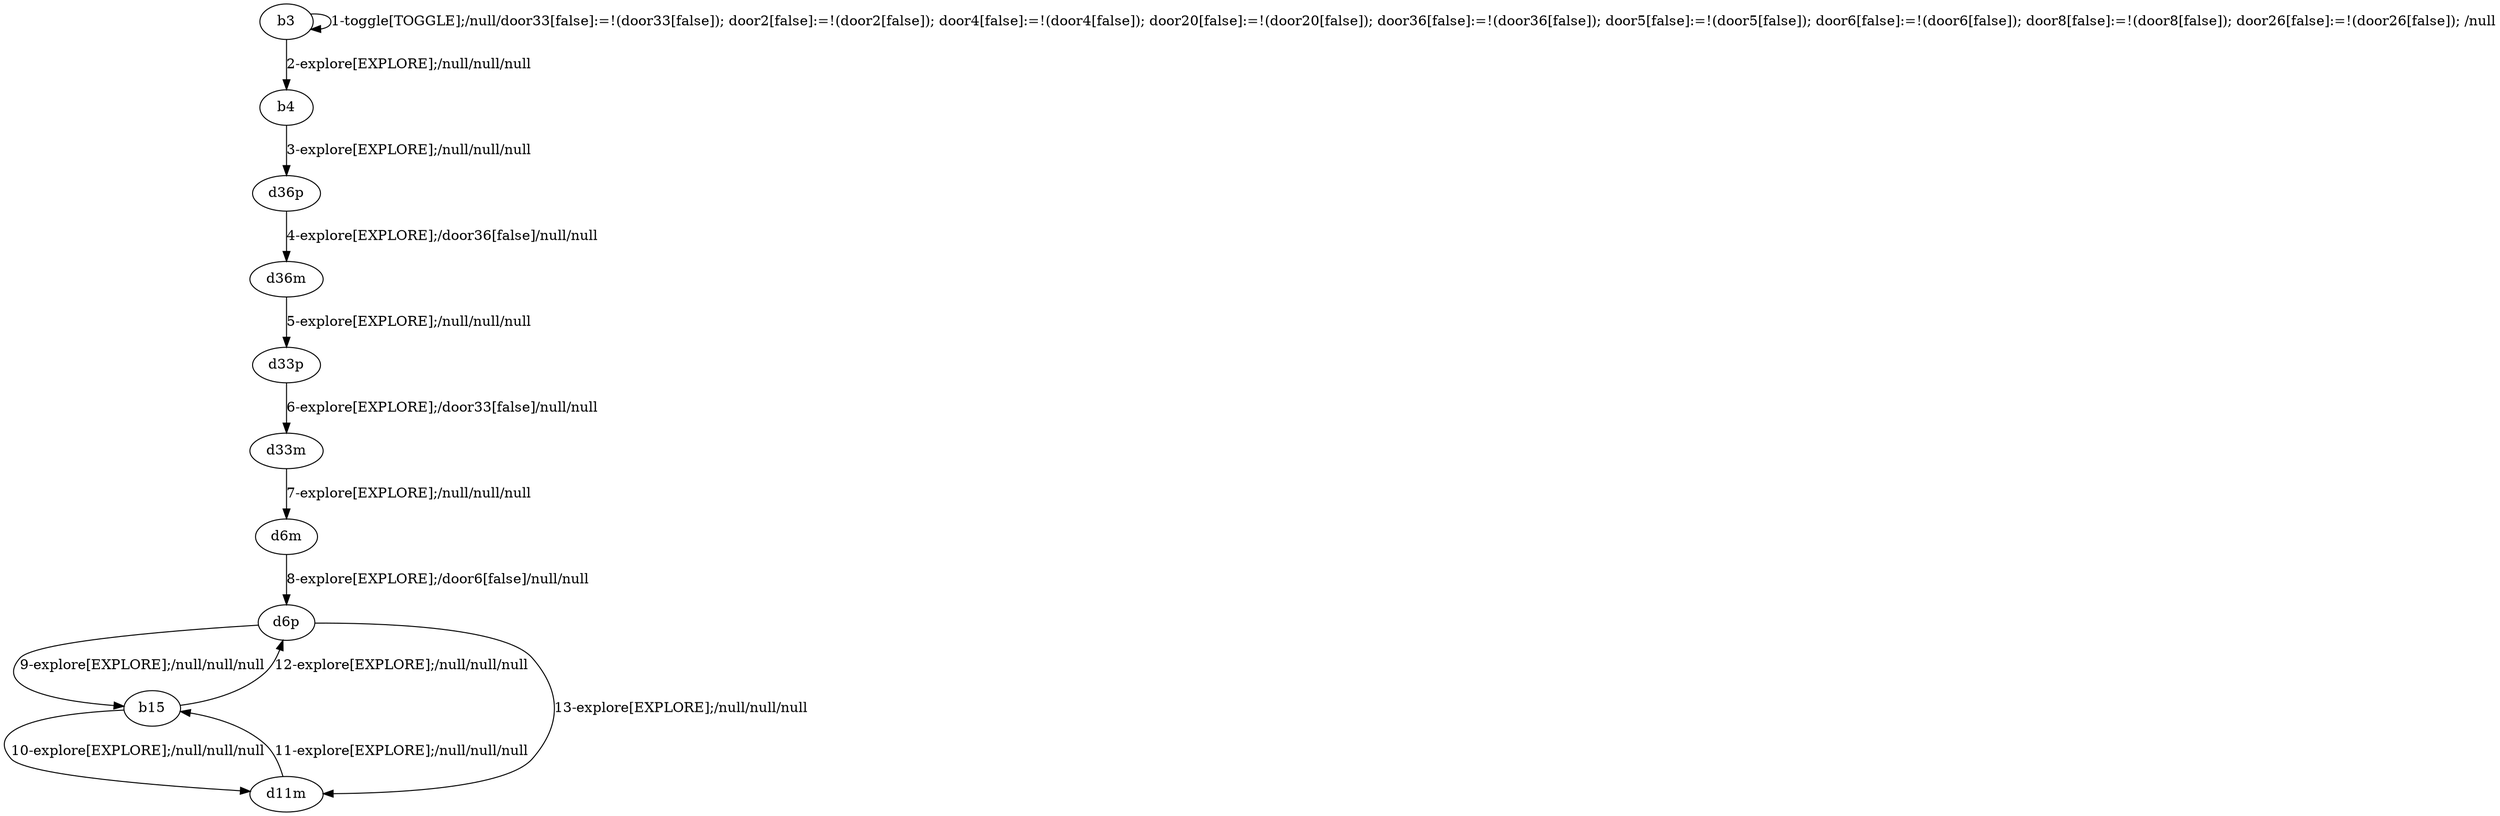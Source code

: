 # Total number of goals covered by this test: 1
# d11m --> b15

digraph g {
"b3" -> "b3" [label = "1-toggle[TOGGLE];/null/door33[false]:=!(door33[false]); door2[false]:=!(door2[false]); door4[false]:=!(door4[false]); door20[false]:=!(door20[false]); door36[false]:=!(door36[false]); door5[false]:=!(door5[false]); door6[false]:=!(door6[false]); door8[false]:=!(door8[false]); door26[false]:=!(door26[false]); /null"];
"b3" -> "b4" [label = "2-explore[EXPLORE];/null/null/null"];
"b4" -> "d36p" [label = "3-explore[EXPLORE];/null/null/null"];
"d36p" -> "d36m" [label = "4-explore[EXPLORE];/door36[false]/null/null"];
"d36m" -> "d33p" [label = "5-explore[EXPLORE];/null/null/null"];
"d33p" -> "d33m" [label = "6-explore[EXPLORE];/door33[false]/null/null"];
"d33m" -> "d6m" [label = "7-explore[EXPLORE];/null/null/null"];
"d6m" -> "d6p" [label = "8-explore[EXPLORE];/door6[false]/null/null"];
"d6p" -> "b15" [label = "9-explore[EXPLORE];/null/null/null"];
"b15" -> "d11m" [label = "10-explore[EXPLORE];/null/null/null"];
"d11m" -> "b15" [label = "11-explore[EXPLORE];/null/null/null"];
"b15" -> "d6p" [label = "12-explore[EXPLORE];/null/null/null"];
"d6p" -> "d11m" [label = "13-explore[EXPLORE];/null/null/null"];
}